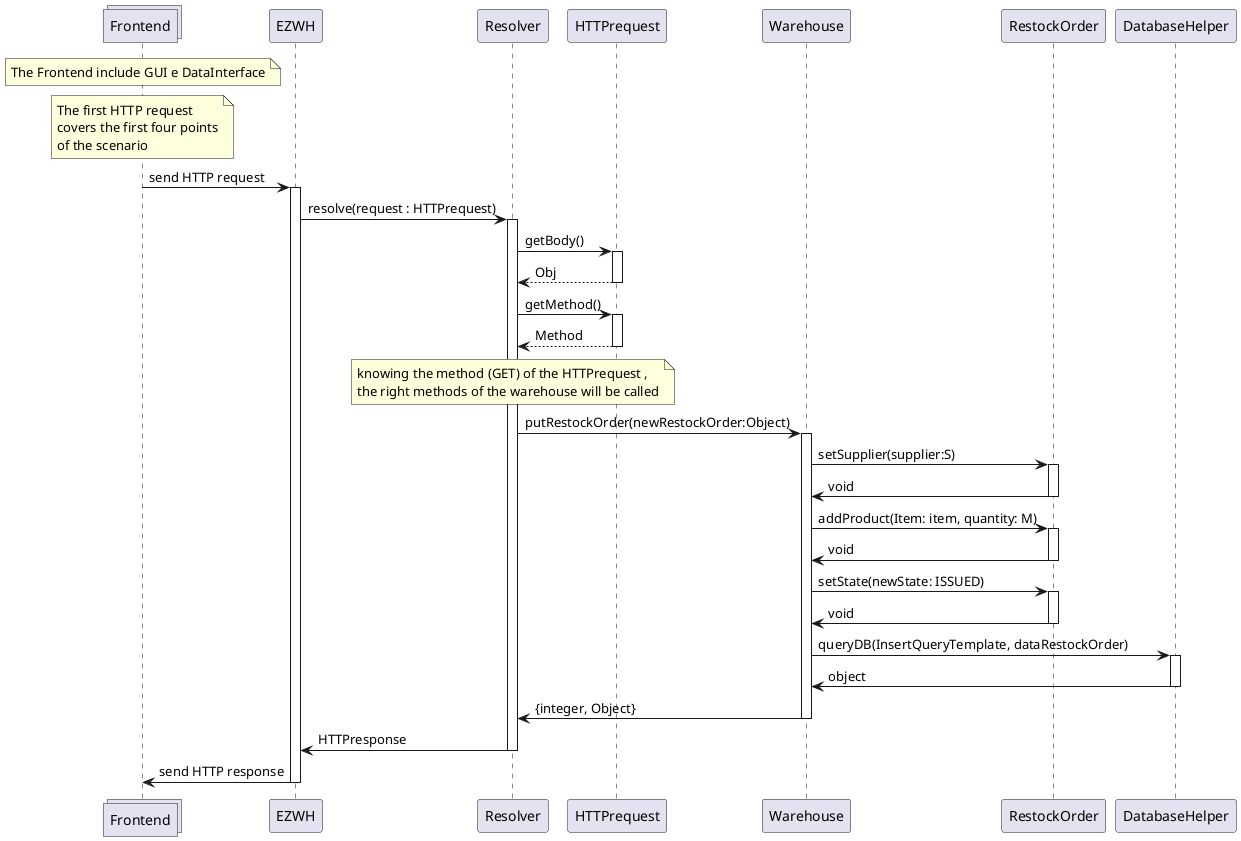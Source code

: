 @startuml
collections Frontend    as Frontend
participant EZWH        as EZWH
participant Resolver    as Resolver
participant HTTPrequest as HTTPrequest
participant Warehouse   as Warehouse
participant RestockOrder as RestockOrder
participant DatabaseHelper as DatabaseHelper


note over Frontend
The Frontend include GUI e DataInterface
end note
note over Frontend
The first HTTP request
covers the first four points
of the scenario
end note
Frontend -> EZWH  : send HTTP request
activate EZWH 
EZWH -> Resolver : resolve(request : HTTPrequest)
activate Resolver
Resolver -> HTTPrequest : getBody()
activate HTTPrequest
HTTPrequest --> Resolver : Obj
deactivate HTTPrequest
Resolver -> HTTPrequest : getMethod()
activate HTTPrequest
HTTPrequest --> Resolver : Method
deactivate HTTPrequest
note over Resolver  
knowing the method (GET) of the HTTPrequest , 
the right methods of the warehouse will be called
end note
Resolver -> Warehouse : putRestockOrder(newRestockOrder:Object)
activate Warehouse
Warehouse -> RestockOrder: setSupplier(supplier:S)
activate RestockOrder
RestockOrder -> Warehouse : void
deactivate RestockOrder
Warehouse -> RestockOrder : addProduct(Item: item, quantity: M)
activate RestockOrder
RestockOrder -> Warehouse : void
deactivate RestockOrder
Warehouse -> RestockOrder : setState(newState: ISSUED)
activate RestockOrder
RestockOrder -> Warehouse : void
deactivate RestockOrder 
Warehouse -> DatabaseHelper : queryDB(InsertQueryTemplate, dataRestockOrder)
activate DatabaseHelper
DatabaseHelper -> Warehouse: object
deactivate DatabaseHelper

Warehouse ->Resolver : {integer, Object}
deactivate Warehouse
Resolver ->EZWH:HTTPresponse
deactivate Resolver
EZWH -> Frontend: send HTTP response
deactivate EZWH